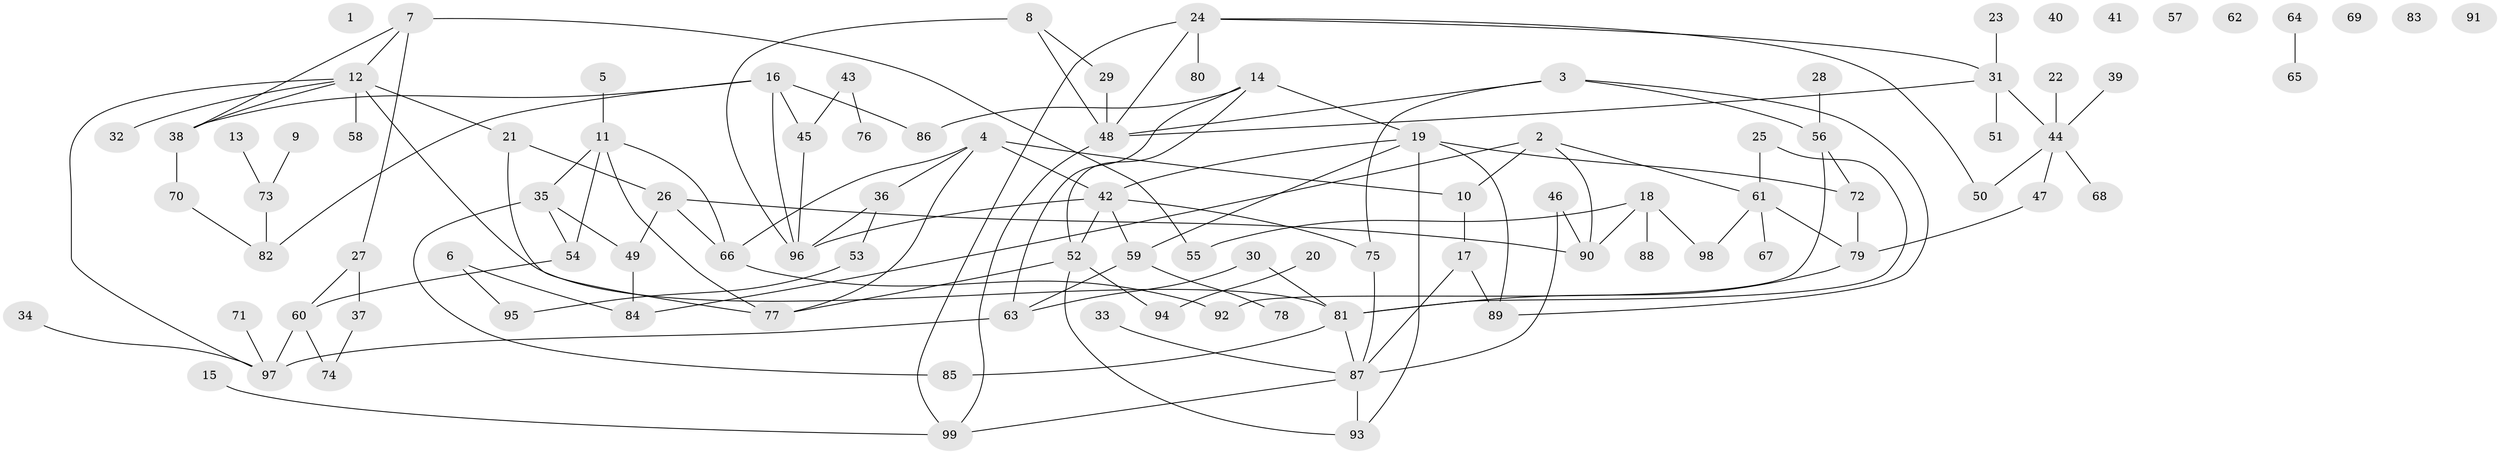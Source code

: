// coarse degree distribution, {0: 0.12857142857142856, 6: 0.07142857142857142, 5: 0.1, 9: 0.014285714285714285, 3: 0.11428571428571428, 8: 0.014285714285714285, 2: 0.15714285714285714, 4: 0.14285714285714285, 1: 0.22857142857142856, 7: 0.014285714285714285, 11: 0.014285714285714285}
// Generated by graph-tools (version 1.1) at 2025/41/03/06/25 10:41:23]
// undirected, 99 vertices, 133 edges
graph export_dot {
graph [start="1"]
  node [color=gray90,style=filled];
  1;
  2;
  3;
  4;
  5;
  6;
  7;
  8;
  9;
  10;
  11;
  12;
  13;
  14;
  15;
  16;
  17;
  18;
  19;
  20;
  21;
  22;
  23;
  24;
  25;
  26;
  27;
  28;
  29;
  30;
  31;
  32;
  33;
  34;
  35;
  36;
  37;
  38;
  39;
  40;
  41;
  42;
  43;
  44;
  45;
  46;
  47;
  48;
  49;
  50;
  51;
  52;
  53;
  54;
  55;
  56;
  57;
  58;
  59;
  60;
  61;
  62;
  63;
  64;
  65;
  66;
  67;
  68;
  69;
  70;
  71;
  72;
  73;
  74;
  75;
  76;
  77;
  78;
  79;
  80;
  81;
  82;
  83;
  84;
  85;
  86;
  87;
  88;
  89;
  90;
  91;
  92;
  93;
  94;
  95;
  96;
  97;
  98;
  99;
  2 -- 10;
  2 -- 61;
  2 -- 84;
  2 -- 90;
  3 -- 48;
  3 -- 56;
  3 -- 75;
  3 -- 89;
  4 -- 10;
  4 -- 36;
  4 -- 42;
  4 -- 66;
  4 -- 77;
  5 -- 11;
  6 -- 84;
  6 -- 95;
  7 -- 12;
  7 -- 27;
  7 -- 38;
  7 -- 55;
  8 -- 29;
  8 -- 48;
  8 -- 96;
  9 -- 73;
  10 -- 17;
  11 -- 35;
  11 -- 54;
  11 -- 66;
  11 -- 77;
  12 -- 21;
  12 -- 32;
  12 -- 38;
  12 -- 58;
  12 -- 81;
  12 -- 97;
  13 -- 73;
  14 -- 19;
  14 -- 52;
  14 -- 63;
  14 -- 86;
  15 -- 99;
  16 -- 38;
  16 -- 45;
  16 -- 82;
  16 -- 86;
  16 -- 96;
  17 -- 87;
  17 -- 89;
  18 -- 55;
  18 -- 88;
  18 -- 90;
  18 -- 98;
  19 -- 42;
  19 -- 59;
  19 -- 72;
  19 -- 89;
  19 -- 93;
  20 -- 94;
  21 -- 26;
  21 -- 77;
  22 -- 44;
  23 -- 31;
  24 -- 31;
  24 -- 48;
  24 -- 50;
  24 -- 80;
  24 -- 99;
  25 -- 61;
  25 -- 81;
  26 -- 49;
  26 -- 66;
  26 -- 90;
  27 -- 37;
  27 -- 60;
  28 -- 56;
  29 -- 48;
  30 -- 63;
  30 -- 81;
  31 -- 44;
  31 -- 48;
  31 -- 51;
  33 -- 87;
  34 -- 97;
  35 -- 49;
  35 -- 54;
  35 -- 85;
  36 -- 53;
  36 -- 96;
  37 -- 74;
  38 -- 70;
  39 -- 44;
  42 -- 52;
  42 -- 59;
  42 -- 75;
  42 -- 96;
  43 -- 45;
  43 -- 76;
  44 -- 47;
  44 -- 50;
  44 -- 68;
  45 -- 96;
  46 -- 87;
  46 -- 90;
  47 -- 79;
  48 -- 99;
  49 -- 84;
  52 -- 77;
  52 -- 93;
  52 -- 94;
  53 -- 95;
  54 -- 60;
  56 -- 72;
  56 -- 92;
  59 -- 63;
  59 -- 78;
  60 -- 74;
  60 -- 97;
  61 -- 67;
  61 -- 79;
  61 -- 98;
  63 -- 97;
  64 -- 65;
  66 -- 92;
  70 -- 82;
  71 -- 97;
  72 -- 79;
  73 -- 82;
  75 -- 87;
  79 -- 81;
  81 -- 85;
  81 -- 87;
  87 -- 93;
  87 -- 99;
}
